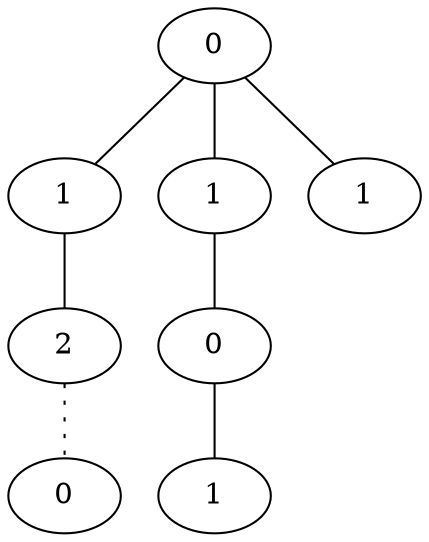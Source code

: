 graph {
a0[label=0];
a1[label=1];
a2[label=2];
a3[label=0];
a4[label=1];
a5[label=0];
a6[label=1];
a7[label=1];
a0 -- a1;
a0 -- a4;
a0 -- a7;
a1 -- a2;
a2 -- a3 [style=dotted];
a4 -- a5;
a5 -- a6;
}
